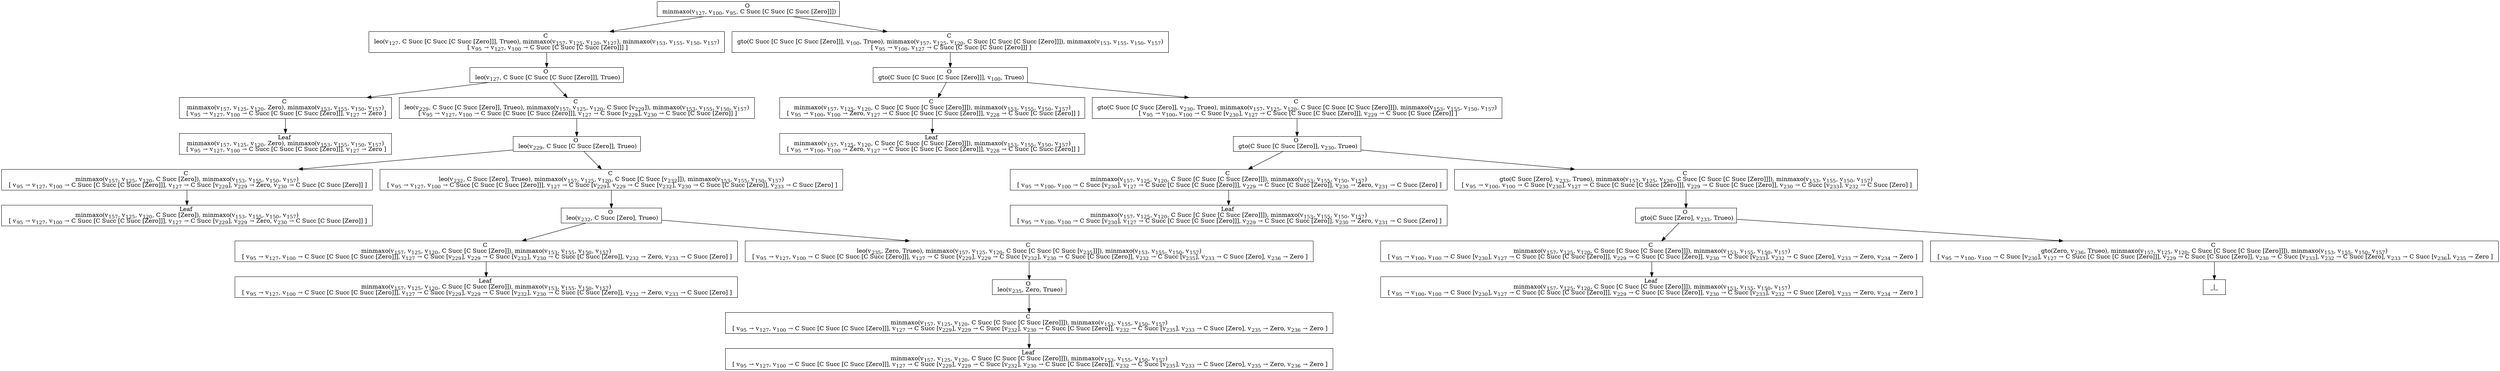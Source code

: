 digraph {
    graph [rankdir=TB
          ,bgcolor=transparent];
    node [shape=box
         ,fillcolor=white
         ,style=filled];
    0 [label=<O <BR/> minmaxo(v<SUB>127</SUB>, v<SUB>100</SUB>, v<SUB>95</SUB>, C Succ [C Succ [C Succ [Zero]]])>];
    1 [label=<C <BR/> leo(v<SUB>127</SUB>, C Succ [C Succ [C Succ [Zero]]], Trueo), minmaxo(v<SUB>157</SUB>, v<SUB>125</SUB>, v<SUB>120</SUB>, v<SUB>127</SUB>), minmaxo(v<SUB>153</SUB>, v<SUB>155</SUB>, v<SUB>150</SUB>, v<SUB>157</SUB>) <BR/>  [ v<SUB>95</SUB> &rarr; v<SUB>127</SUB>, v<SUB>100</SUB> &rarr; C Succ [C Succ [C Succ [Zero]]] ] >];
    2 [label=<C <BR/> gto(C Succ [C Succ [C Succ [Zero]]], v<SUB>100</SUB>, Trueo), minmaxo(v<SUB>157</SUB>, v<SUB>125</SUB>, v<SUB>120</SUB>, C Succ [C Succ [C Succ [Zero]]]), minmaxo(v<SUB>153</SUB>, v<SUB>155</SUB>, v<SUB>150</SUB>, v<SUB>157</SUB>) <BR/>  [ v<SUB>95</SUB> &rarr; v<SUB>100</SUB>, v<SUB>127</SUB> &rarr; C Succ [C Succ [C Succ [Zero]]] ] >];
    3 [label=<O <BR/> leo(v<SUB>127</SUB>, C Succ [C Succ [C Succ [Zero]]], Trueo)>];
    4 [label=<C <BR/> minmaxo(v<SUB>157</SUB>, v<SUB>125</SUB>, v<SUB>120</SUB>, Zero), minmaxo(v<SUB>153</SUB>, v<SUB>155</SUB>, v<SUB>150</SUB>, v<SUB>157</SUB>) <BR/>  [ v<SUB>95</SUB> &rarr; v<SUB>127</SUB>, v<SUB>100</SUB> &rarr; C Succ [C Succ [C Succ [Zero]]], v<SUB>127</SUB> &rarr; Zero ] >];
    5 [label=<C <BR/> leo(v<SUB>229</SUB>, C Succ [C Succ [Zero]], Trueo), minmaxo(v<SUB>157</SUB>, v<SUB>125</SUB>, v<SUB>120</SUB>, C Succ [v<SUB>229</SUB>]), minmaxo(v<SUB>153</SUB>, v<SUB>155</SUB>, v<SUB>150</SUB>, v<SUB>157</SUB>) <BR/>  [ v<SUB>95</SUB> &rarr; v<SUB>127</SUB>, v<SUB>100</SUB> &rarr; C Succ [C Succ [C Succ [Zero]]], v<SUB>127</SUB> &rarr; C Succ [v<SUB>229</SUB>], v<SUB>230</SUB> &rarr; C Succ [C Succ [Zero]] ] >];
    6 [label=<Leaf <BR/> minmaxo(v<SUB>157</SUB>, v<SUB>125</SUB>, v<SUB>120</SUB>, Zero), minmaxo(v<SUB>153</SUB>, v<SUB>155</SUB>, v<SUB>150</SUB>, v<SUB>157</SUB>) <BR/>  [ v<SUB>95</SUB> &rarr; v<SUB>127</SUB>, v<SUB>100</SUB> &rarr; C Succ [C Succ [C Succ [Zero]]], v<SUB>127</SUB> &rarr; Zero ] >];
    7 [label=<O <BR/> leo(v<SUB>229</SUB>, C Succ [C Succ [Zero]], Trueo)>];
    8 [label=<C <BR/> minmaxo(v<SUB>157</SUB>, v<SUB>125</SUB>, v<SUB>120</SUB>, C Succ [Zero]), minmaxo(v<SUB>153</SUB>, v<SUB>155</SUB>, v<SUB>150</SUB>, v<SUB>157</SUB>) <BR/>  [ v<SUB>95</SUB> &rarr; v<SUB>127</SUB>, v<SUB>100</SUB> &rarr; C Succ [C Succ [C Succ [Zero]]], v<SUB>127</SUB> &rarr; C Succ [v<SUB>229</SUB>], v<SUB>229</SUB> &rarr; Zero, v<SUB>230</SUB> &rarr; C Succ [C Succ [Zero]] ] >];
    9 [label=<C <BR/> leo(v<SUB>232</SUB>, C Succ [Zero], Trueo), minmaxo(v<SUB>157</SUB>, v<SUB>125</SUB>, v<SUB>120</SUB>, C Succ [C Succ [v<SUB>232</SUB>]]), minmaxo(v<SUB>153</SUB>, v<SUB>155</SUB>, v<SUB>150</SUB>, v<SUB>157</SUB>) <BR/>  [ v<SUB>95</SUB> &rarr; v<SUB>127</SUB>, v<SUB>100</SUB> &rarr; C Succ [C Succ [C Succ [Zero]]], v<SUB>127</SUB> &rarr; C Succ [v<SUB>229</SUB>], v<SUB>229</SUB> &rarr; C Succ [v<SUB>232</SUB>], v<SUB>230</SUB> &rarr; C Succ [C Succ [Zero]], v<SUB>233</SUB> &rarr; C Succ [Zero] ] >];
    10 [label=<Leaf <BR/> minmaxo(v<SUB>157</SUB>, v<SUB>125</SUB>, v<SUB>120</SUB>, C Succ [Zero]), minmaxo(v<SUB>153</SUB>, v<SUB>155</SUB>, v<SUB>150</SUB>, v<SUB>157</SUB>) <BR/>  [ v<SUB>95</SUB> &rarr; v<SUB>127</SUB>, v<SUB>100</SUB> &rarr; C Succ [C Succ [C Succ [Zero]]], v<SUB>127</SUB> &rarr; C Succ [v<SUB>229</SUB>], v<SUB>229</SUB> &rarr; Zero, v<SUB>230</SUB> &rarr; C Succ [C Succ [Zero]] ] >];
    11 [label=<O <BR/> leo(v<SUB>232</SUB>, C Succ [Zero], Trueo)>];
    12 [label=<C <BR/> minmaxo(v<SUB>157</SUB>, v<SUB>125</SUB>, v<SUB>120</SUB>, C Succ [C Succ [Zero]]), minmaxo(v<SUB>153</SUB>, v<SUB>155</SUB>, v<SUB>150</SUB>, v<SUB>157</SUB>) <BR/>  [ v<SUB>95</SUB> &rarr; v<SUB>127</SUB>, v<SUB>100</SUB> &rarr; C Succ [C Succ [C Succ [Zero]]], v<SUB>127</SUB> &rarr; C Succ [v<SUB>229</SUB>], v<SUB>229</SUB> &rarr; C Succ [v<SUB>232</SUB>], v<SUB>230</SUB> &rarr; C Succ [C Succ [Zero]], v<SUB>232</SUB> &rarr; Zero, v<SUB>233</SUB> &rarr; C Succ [Zero] ] >];
    13 [label=<C <BR/> leo(v<SUB>235</SUB>, Zero, Trueo), minmaxo(v<SUB>157</SUB>, v<SUB>125</SUB>, v<SUB>120</SUB>, C Succ [C Succ [C Succ [v<SUB>235</SUB>]]]), minmaxo(v<SUB>153</SUB>, v<SUB>155</SUB>, v<SUB>150</SUB>, v<SUB>157</SUB>) <BR/>  [ v<SUB>95</SUB> &rarr; v<SUB>127</SUB>, v<SUB>100</SUB> &rarr; C Succ [C Succ [C Succ [Zero]]], v<SUB>127</SUB> &rarr; C Succ [v<SUB>229</SUB>], v<SUB>229</SUB> &rarr; C Succ [v<SUB>232</SUB>], v<SUB>230</SUB> &rarr; C Succ [C Succ [Zero]], v<SUB>232</SUB> &rarr; C Succ [v<SUB>235</SUB>], v<SUB>233</SUB> &rarr; C Succ [Zero], v<SUB>236</SUB> &rarr; Zero ] >];
    14 [label=<Leaf <BR/> minmaxo(v<SUB>157</SUB>, v<SUB>125</SUB>, v<SUB>120</SUB>, C Succ [C Succ [Zero]]), minmaxo(v<SUB>153</SUB>, v<SUB>155</SUB>, v<SUB>150</SUB>, v<SUB>157</SUB>) <BR/>  [ v<SUB>95</SUB> &rarr; v<SUB>127</SUB>, v<SUB>100</SUB> &rarr; C Succ [C Succ [C Succ [Zero]]], v<SUB>127</SUB> &rarr; C Succ [v<SUB>229</SUB>], v<SUB>229</SUB> &rarr; C Succ [v<SUB>232</SUB>], v<SUB>230</SUB> &rarr; C Succ [C Succ [Zero]], v<SUB>232</SUB> &rarr; Zero, v<SUB>233</SUB> &rarr; C Succ [Zero] ] >];
    15 [label=<O <BR/> leo(v<SUB>235</SUB>, Zero, Trueo)>];
    16 [label=<C <BR/> minmaxo(v<SUB>157</SUB>, v<SUB>125</SUB>, v<SUB>120</SUB>, C Succ [C Succ [C Succ [Zero]]]), minmaxo(v<SUB>153</SUB>, v<SUB>155</SUB>, v<SUB>150</SUB>, v<SUB>157</SUB>) <BR/>  [ v<SUB>95</SUB> &rarr; v<SUB>127</SUB>, v<SUB>100</SUB> &rarr; C Succ [C Succ [C Succ [Zero]]], v<SUB>127</SUB> &rarr; C Succ [v<SUB>229</SUB>], v<SUB>229</SUB> &rarr; C Succ [v<SUB>232</SUB>], v<SUB>230</SUB> &rarr; C Succ [C Succ [Zero]], v<SUB>232</SUB> &rarr; C Succ [v<SUB>235</SUB>], v<SUB>233</SUB> &rarr; C Succ [Zero], v<SUB>235</SUB> &rarr; Zero, v<SUB>236</SUB> &rarr; Zero ] >];
    17 [label=<Leaf <BR/> minmaxo(v<SUB>157</SUB>, v<SUB>125</SUB>, v<SUB>120</SUB>, C Succ [C Succ [C Succ [Zero]]]), minmaxo(v<SUB>153</SUB>, v<SUB>155</SUB>, v<SUB>150</SUB>, v<SUB>157</SUB>) <BR/>  [ v<SUB>95</SUB> &rarr; v<SUB>127</SUB>, v<SUB>100</SUB> &rarr; C Succ [C Succ [C Succ [Zero]]], v<SUB>127</SUB> &rarr; C Succ [v<SUB>229</SUB>], v<SUB>229</SUB> &rarr; C Succ [v<SUB>232</SUB>], v<SUB>230</SUB> &rarr; C Succ [C Succ [Zero]], v<SUB>232</SUB> &rarr; C Succ [v<SUB>235</SUB>], v<SUB>233</SUB> &rarr; C Succ [Zero], v<SUB>235</SUB> &rarr; Zero, v<SUB>236</SUB> &rarr; Zero ] >];
    18 [label=<O <BR/> gto(C Succ [C Succ [C Succ [Zero]]], v<SUB>100</SUB>, Trueo)>];
    19 [label=<C <BR/> minmaxo(v<SUB>157</SUB>, v<SUB>125</SUB>, v<SUB>120</SUB>, C Succ [C Succ [C Succ [Zero]]]), minmaxo(v<SUB>153</SUB>, v<SUB>155</SUB>, v<SUB>150</SUB>, v<SUB>157</SUB>) <BR/>  [ v<SUB>95</SUB> &rarr; v<SUB>100</SUB>, v<SUB>100</SUB> &rarr; Zero, v<SUB>127</SUB> &rarr; C Succ [C Succ [C Succ [Zero]]], v<SUB>228</SUB> &rarr; C Succ [C Succ [Zero]] ] >];
    20 [label=<C <BR/> gto(C Succ [C Succ [Zero]], v<SUB>230</SUB>, Trueo), minmaxo(v<SUB>157</SUB>, v<SUB>125</SUB>, v<SUB>120</SUB>, C Succ [C Succ [C Succ [Zero]]]), minmaxo(v<SUB>153</SUB>, v<SUB>155</SUB>, v<SUB>150</SUB>, v<SUB>157</SUB>) <BR/>  [ v<SUB>95</SUB> &rarr; v<SUB>100</SUB>, v<SUB>100</SUB> &rarr; C Succ [v<SUB>230</SUB>], v<SUB>127</SUB> &rarr; C Succ [C Succ [C Succ [Zero]]], v<SUB>229</SUB> &rarr; C Succ [C Succ [Zero]] ] >];
    21 [label=<Leaf <BR/> minmaxo(v<SUB>157</SUB>, v<SUB>125</SUB>, v<SUB>120</SUB>, C Succ [C Succ [C Succ [Zero]]]), minmaxo(v<SUB>153</SUB>, v<SUB>155</SUB>, v<SUB>150</SUB>, v<SUB>157</SUB>) <BR/>  [ v<SUB>95</SUB> &rarr; v<SUB>100</SUB>, v<SUB>100</SUB> &rarr; Zero, v<SUB>127</SUB> &rarr; C Succ [C Succ [C Succ [Zero]]], v<SUB>228</SUB> &rarr; C Succ [C Succ [Zero]] ] >];
    22 [label=<O <BR/> gto(C Succ [C Succ [Zero]], v<SUB>230</SUB>, Trueo)>];
    23 [label=<C <BR/> minmaxo(v<SUB>157</SUB>, v<SUB>125</SUB>, v<SUB>120</SUB>, C Succ [C Succ [C Succ [Zero]]]), minmaxo(v<SUB>153</SUB>, v<SUB>155</SUB>, v<SUB>150</SUB>, v<SUB>157</SUB>) <BR/>  [ v<SUB>95</SUB> &rarr; v<SUB>100</SUB>, v<SUB>100</SUB> &rarr; C Succ [v<SUB>230</SUB>], v<SUB>127</SUB> &rarr; C Succ [C Succ [C Succ [Zero]]], v<SUB>229</SUB> &rarr; C Succ [C Succ [Zero]], v<SUB>230</SUB> &rarr; Zero, v<SUB>231</SUB> &rarr; C Succ [Zero] ] >];
    24 [label=<C <BR/> gto(C Succ [Zero], v<SUB>233</SUB>, Trueo), minmaxo(v<SUB>157</SUB>, v<SUB>125</SUB>, v<SUB>120</SUB>, C Succ [C Succ [C Succ [Zero]]]), minmaxo(v<SUB>153</SUB>, v<SUB>155</SUB>, v<SUB>150</SUB>, v<SUB>157</SUB>) <BR/>  [ v<SUB>95</SUB> &rarr; v<SUB>100</SUB>, v<SUB>100</SUB> &rarr; C Succ [v<SUB>230</SUB>], v<SUB>127</SUB> &rarr; C Succ [C Succ [C Succ [Zero]]], v<SUB>229</SUB> &rarr; C Succ [C Succ [Zero]], v<SUB>230</SUB> &rarr; C Succ [v<SUB>233</SUB>], v<SUB>232</SUB> &rarr; C Succ [Zero] ] >];
    25 [label=<Leaf <BR/> minmaxo(v<SUB>157</SUB>, v<SUB>125</SUB>, v<SUB>120</SUB>, C Succ [C Succ [C Succ [Zero]]]), minmaxo(v<SUB>153</SUB>, v<SUB>155</SUB>, v<SUB>150</SUB>, v<SUB>157</SUB>) <BR/>  [ v<SUB>95</SUB> &rarr; v<SUB>100</SUB>, v<SUB>100</SUB> &rarr; C Succ [v<SUB>230</SUB>], v<SUB>127</SUB> &rarr; C Succ [C Succ [C Succ [Zero]]], v<SUB>229</SUB> &rarr; C Succ [C Succ [Zero]], v<SUB>230</SUB> &rarr; Zero, v<SUB>231</SUB> &rarr; C Succ [Zero] ] >];
    26 [label=<O <BR/> gto(C Succ [Zero], v<SUB>233</SUB>, Trueo)>];
    27 [label=<C <BR/> minmaxo(v<SUB>157</SUB>, v<SUB>125</SUB>, v<SUB>120</SUB>, C Succ [C Succ [C Succ [Zero]]]), minmaxo(v<SUB>153</SUB>, v<SUB>155</SUB>, v<SUB>150</SUB>, v<SUB>157</SUB>) <BR/>  [ v<SUB>95</SUB> &rarr; v<SUB>100</SUB>, v<SUB>100</SUB> &rarr; C Succ [v<SUB>230</SUB>], v<SUB>127</SUB> &rarr; C Succ [C Succ [C Succ [Zero]]], v<SUB>229</SUB> &rarr; C Succ [C Succ [Zero]], v<SUB>230</SUB> &rarr; C Succ [v<SUB>233</SUB>], v<SUB>232</SUB> &rarr; C Succ [Zero], v<SUB>233</SUB> &rarr; Zero, v<SUB>234</SUB> &rarr; Zero ] >];
    28 [label=<C <BR/> gto(Zero, v<SUB>236</SUB>, Trueo), minmaxo(v<SUB>157</SUB>, v<SUB>125</SUB>, v<SUB>120</SUB>, C Succ [C Succ [C Succ [Zero]]]), minmaxo(v<SUB>153</SUB>, v<SUB>155</SUB>, v<SUB>150</SUB>, v<SUB>157</SUB>) <BR/>  [ v<SUB>95</SUB> &rarr; v<SUB>100</SUB>, v<SUB>100</SUB> &rarr; C Succ [v<SUB>230</SUB>], v<SUB>127</SUB> &rarr; C Succ [C Succ [C Succ [Zero]]], v<SUB>229</SUB> &rarr; C Succ [C Succ [Zero]], v<SUB>230</SUB> &rarr; C Succ [v<SUB>233</SUB>], v<SUB>232</SUB> &rarr; C Succ [Zero], v<SUB>233</SUB> &rarr; C Succ [v<SUB>236</SUB>], v<SUB>235</SUB> &rarr; Zero ] >];
    29 [label=<Leaf <BR/> minmaxo(v<SUB>157</SUB>, v<SUB>125</SUB>, v<SUB>120</SUB>, C Succ [C Succ [C Succ [Zero]]]), minmaxo(v<SUB>153</SUB>, v<SUB>155</SUB>, v<SUB>150</SUB>, v<SUB>157</SUB>) <BR/>  [ v<SUB>95</SUB> &rarr; v<SUB>100</SUB>, v<SUB>100</SUB> &rarr; C Succ [v<SUB>230</SUB>], v<SUB>127</SUB> &rarr; C Succ [C Succ [C Succ [Zero]]], v<SUB>229</SUB> &rarr; C Succ [C Succ [Zero]], v<SUB>230</SUB> &rarr; C Succ [v<SUB>233</SUB>], v<SUB>232</SUB> &rarr; C Succ [Zero], v<SUB>233</SUB> &rarr; Zero, v<SUB>234</SUB> &rarr; Zero ] >];
    30 [label=<_|_>];
    0 -> 1 [label=""];
    0 -> 2 [label=""];
    1 -> 3 [label=""];
    2 -> 18 [label=""];
    3 -> 4 [label=""];
    3 -> 5 [label=""];
    4 -> 6 [label=""];
    5 -> 7 [label=""];
    7 -> 8 [label=""];
    7 -> 9 [label=""];
    8 -> 10 [label=""];
    9 -> 11 [label=""];
    11 -> 12 [label=""];
    11 -> 13 [label=""];
    12 -> 14 [label=""];
    13 -> 15 [label=""];
    15 -> 16 [label=""];
    16 -> 17 [label=""];
    18 -> 19 [label=""];
    18 -> 20 [label=""];
    19 -> 21 [label=""];
    20 -> 22 [label=""];
    22 -> 23 [label=""];
    22 -> 24 [label=""];
    23 -> 25 [label=""];
    24 -> 26 [label=""];
    26 -> 27 [label=""];
    26 -> 28 [label=""];
    27 -> 29 [label=""];
    28 -> 30 [label=""];
}